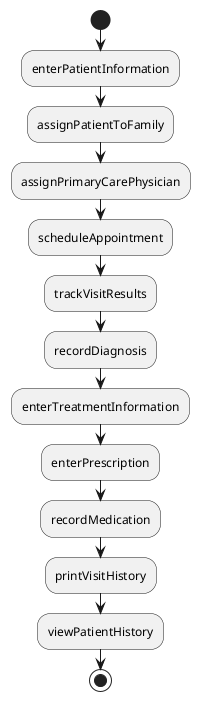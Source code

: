 @startuml
start

:enterPatientInformation;
:assignPatientToFamily;
:assignPrimaryCarePhysician;
:scheduleAppointment;
:trackVisitResults;
:recordDiagnosis;
:enterTreatmentInformation;
:enterPrescription;
:recordMedication;
:printVisitHistory;
:viewPatientHistory;

stop
@enduml